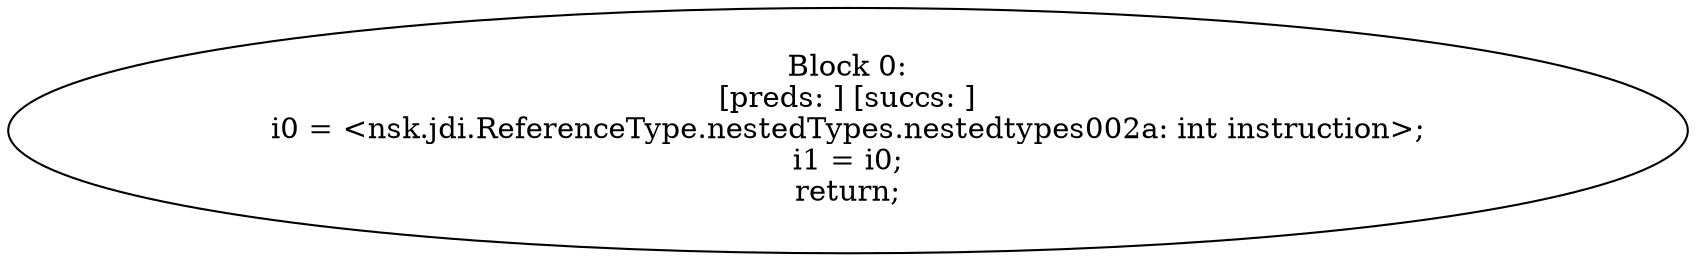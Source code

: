 digraph "unitGraph" {
    "Block 0:
[preds: ] [succs: ]
i0 = <nsk.jdi.ReferenceType.nestedTypes.nestedtypes002a: int instruction>;
i1 = i0;
return;
"
}
